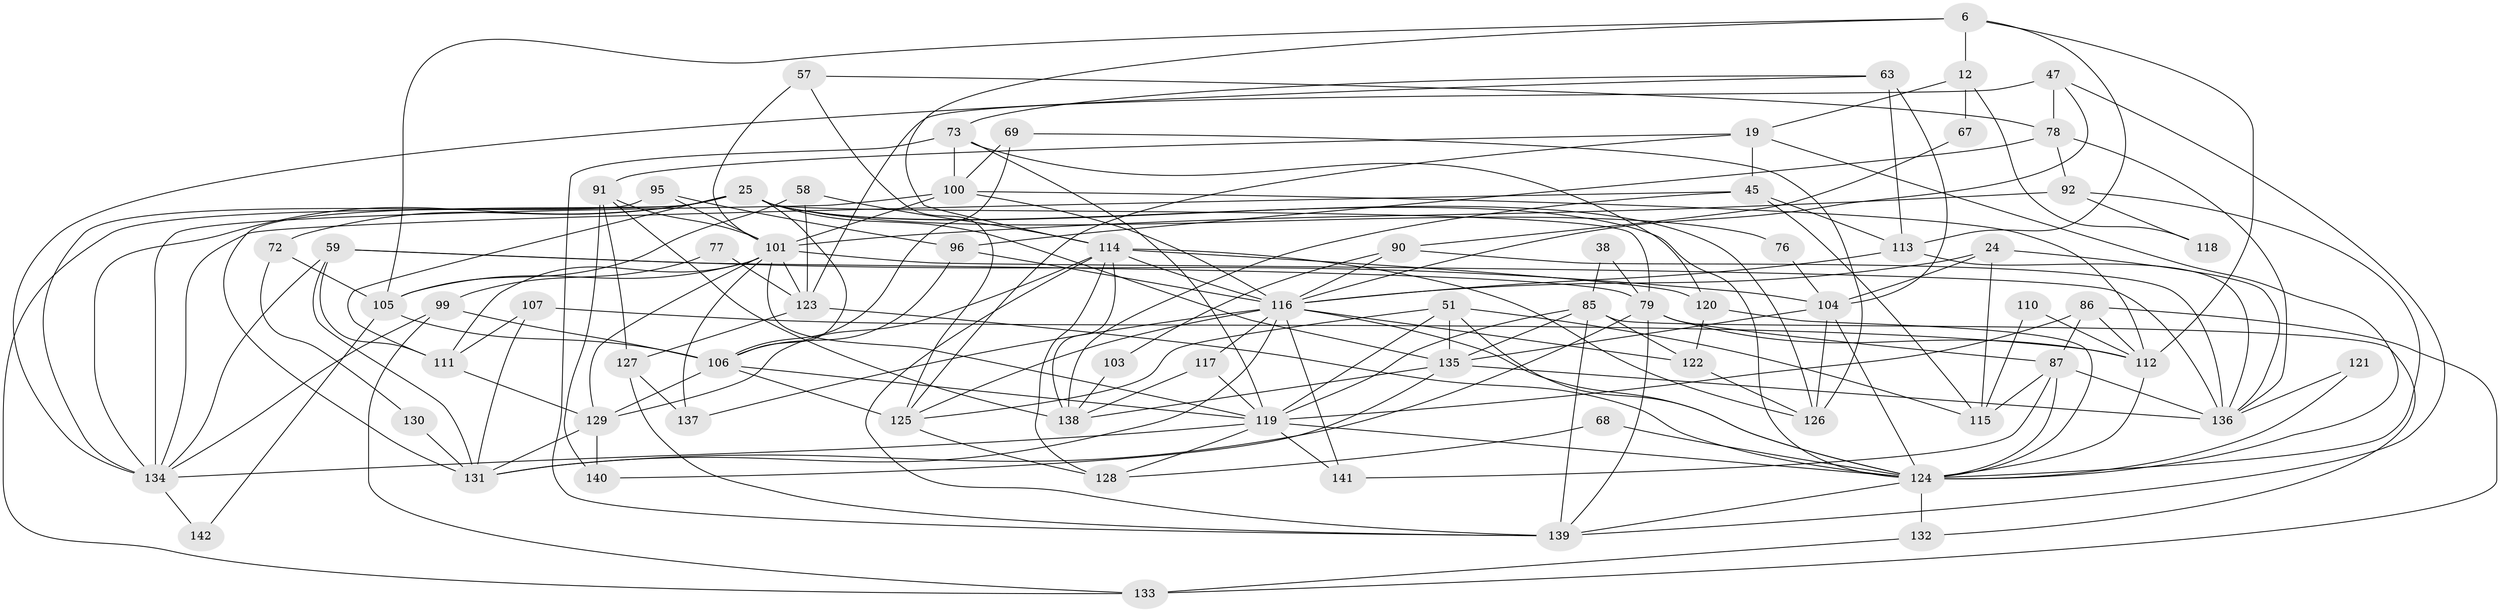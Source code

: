// original degree distribution, {4: 0.2605633802816901, 5: 0.19718309859154928, 6: 0.056338028169014086, 2: 0.1267605633802817, 3: 0.29577464788732394, 8: 0.02112676056338028, 9: 0.014084507042253521, 7: 0.028169014084507043}
// Generated by graph-tools (version 1.1) at 2025/50/03/09/25 04:50:14]
// undirected, 71 vertices, 179 edges
graph export_dot {
graph [start="1"]
  node [color=gray90,style=filled];
  6;
  12;
  19;
  24;
  25 [super="+21"];
  38;
  45;
  47 [super="+44"];
  51 [super="+36"];
  57 [super="+32"];
  58;
  59 [super="+26"];
  63 [super="+15"];
  67;
  68;
  69 [super="+65"];
  72;
  73;
  76;
  77;
  78;
  79 [super="+48+75"];
  85 [super="+49+55"];
  86;
  87 [super="+34"];
  90;
  91 [super="+10"];
  92;
  95;
  96 [super="+28"];
  99;
  100 [super="+27+93"];
  101 [super="+94"];
  103;
  104 [super="+35+50"];
  105;
  106 [super="+3+23+46"];
  107 [super="+84"];
  110;
  111 [super="+60"];
  112 [super="+109+74"];
  113;
  114 [super="+108+98"];
  115 [super="+52"];
  116 [super="+13+16+71"];
  117;
  118;
  119 [super="+29+102+39+80"];
  120;
  121;
  122;
  123;
  124 [super="+97+88"];
  125 [super="+70"];
  126 [super="+53"];
  127 [super="+8"];
  128;
  129 [super="+7"];
  130;
  131 [super="+61"];
  132 [super="+66"];
  133;
  134 [super="+30+33+89"];
  135 [super="+64"];
  136 [super="+82+62"];
  137 [super="+41"];
  138 [super="+40"];
  139 [super="+56"];
  140;
  141;
  142;
  6 -- 105;
  6 -- 12;
  6 -- 113;
  6 -- 114;
  6 -- 112;
  12 -- 19;
  12 -- 67;
  12 -- 118;
  19 -- 124;
  19 -- 45;
  19 -- 91;
  19 -- 125;
  24 -- 116 [weight=2];
  24 -- 136;
  24 -- 104;
  24 -- 115;
  25 -- 111 [weight=2];
  25 -- 133;
  25 -- 72;
  25 -- 106;
  25 -- 76;
  25 -- 79 [weight=2];
  25 -- 124;
  25 -- 134;
  25 -- 126;
  25 -- 135;
  25 -- 131;
  38 -- 79;
  38 -- 85;
  45 -- 113;
  45 -- 134;
  45 -- 138;
  45 -- 115;
  47 -- 78;
  47 -- 123 [weight=2];
  47 -- 139;
  47 -- 116;
  51 -- 115;
  51 -- 124;
  51 -- 119;
  51 -- 125;
  51 -- 135;
  57 -- 101;
  57 -- 125;
  57 -- 78;
  58 -- 114;
  58 -- 123;
  58 -- 105;
  59 -- 79;
  59 -- 111;
  59 -- 104;
  59 -- 134;
  59 -- 131;
  63 -- 113;
  63 -- 73;
  63 -- 104 [weight=2];
  63 -- 134;
  67 -- 90;
  68 -- 128;
  68 -- 124;
  69 -- 126;
  69 -- 100 [weight=2];
  69 -- 106;
  72 -- 105;
  72 -- 130;
  73 -- 139;
  73 -- 120;
  73 -- 100;
  73 -- 119;
  76 -- 104;
  77 -- 99;
  77 -- 123;
  78 -- 96;
  78 -- 92;
  78 -- 136;
  79 -- 112 [weight=2];
  79 -- 131;
  79 -- 139;
  79 -- 87;
  85 -- 132 [weight=2];
  85 -- 139 [weight=2];
  85 -- 119 [weight=2];
  85 -- 122;
  85 -- 135;
  86 -- 87;
  86 -- 119;
  86 -- 112;
  86 -- 133;
  87 -- 141;
  87 -- 124;
  87 -- 136;
  87 -- 115;
  90 -- 136;
  90 -- 103;
  90 -- 116;
  91 -- 140;
  91 -- 127;
  91 -- 138;
  91 -- 101;
  92 -- 101;
  92 -- 118;
  92 -- 124;
  95 -- 96;
  95 -- 101;
  95 -- 134;
  96 -- 116;
  96 -- 106;
  99 -- 133;
  99 -- 134;
  99 -- 106;
  100 -- 101 [weight=2];
  100 -- 116;
  100 -- 134 [weight=3];
  100 -- 112 [weight=2];
  101 -- 119 [weight=2];
  101 -- 123;
  101 -- 129;
  101 -- 136;
  101 -- 137;
  101 -- 105;
  101 -- 111;
  103 -- 138;
  104 -- 135;
  104 -- 124 [weight=2];
  104 -- 126;
  105 -- 142;
  105 -- 106 [weight=2];
  106 -- 129 [weight=2];
  106 -- 125;
  106 -- 119 [weight=2];
  107 -- 111;
  107 -- 112;
  107 -- 131;
  110 -- 112;
  110 -- 115;
  111 -- 129 [weight=2];
  112 -- 124 [weight=2];
  113 -- 116;
  113 -- 136;
  114 -- 116 [weight=2];
  114 -- 128;
  114 -- 120;
  114 -- 139 [weight=2];
  114 -- 129;
  114 -- 138 [weight=2];
  114 -- 126;
  116 -- 125 [weight=3];
  116 -- 131;
  116 -- 141;
  116 -- 117;
  116 -- 122;
  116 -- 137;
  116 -- 124 [weight=2];
  117 -- 119;
  117 -- 138;
  119 -- 141;
  119 -- 124;
  119 -- 128;
  119 -- 134;
  120 -- 122;
  120 -- 124;
  121 -- 124;
  121 -- 136;
  122 -- 126;
  123 -- 127;
  123 -- 124;
  124 -- 132 [weight=2];
  124 -- 139;
  125 -- 128;
  127 -- 137 [weight=2];
  127 -- 139;
  129 -- 131;
  129 -- 140;
  130 -- 131;
  132 -- 133;
  134 -- 142;
  135 -- 140;
  135 -- 136 [weight=2];
  135 -- 138;
}
